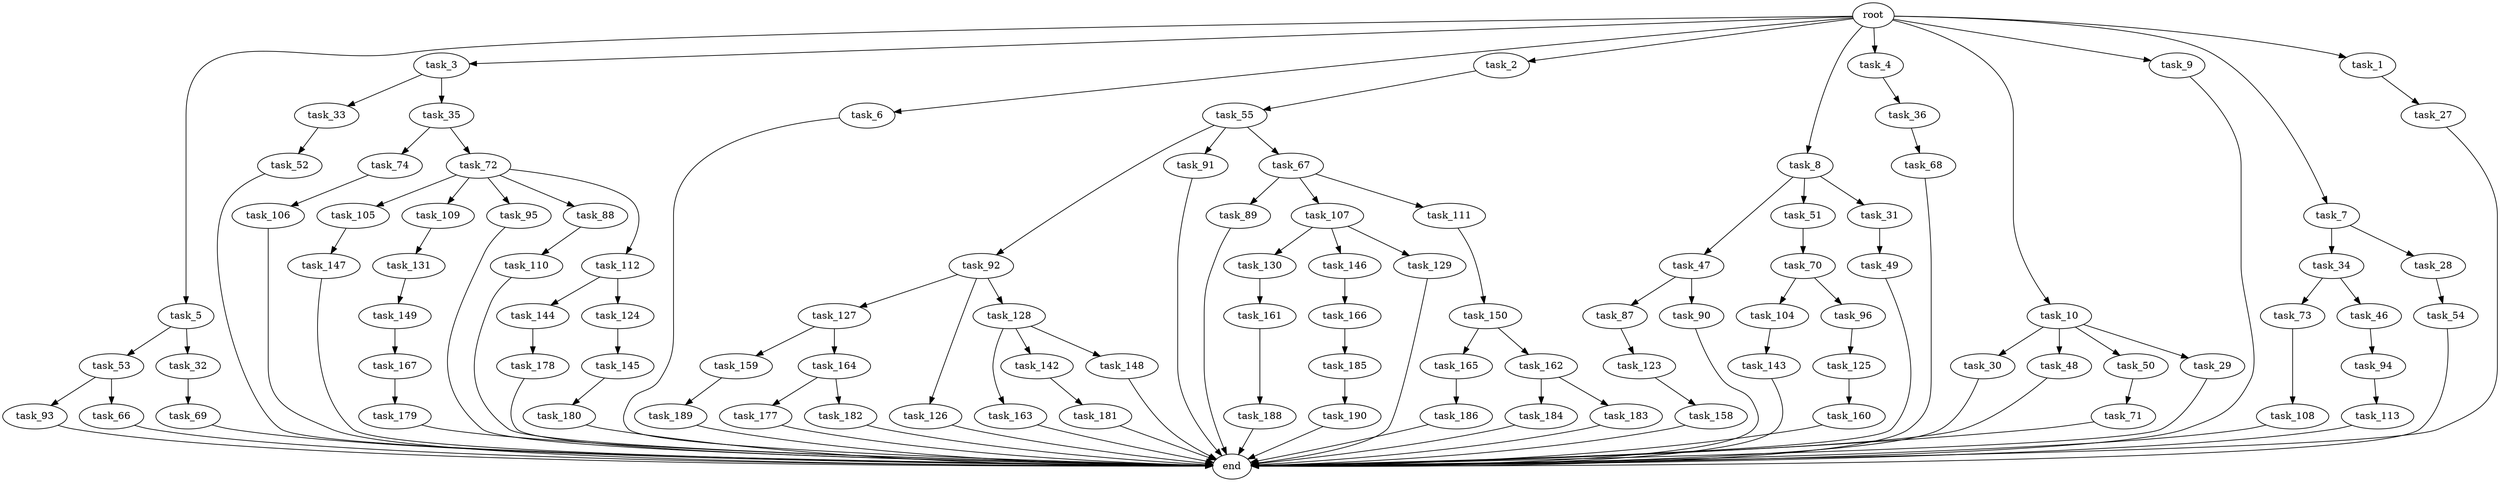 digraph G {
  task_73 [size="30923764531.200001"];
  task_92 [size="3435973836.800000"];
  task_55 [size="30923764531.200001"];
  task_89 [size="54975581388.800003"];
  task_5 [size="102.400000"];
  task_27 [size="21474836480.000000"];
  task_47 [size="69578470195.199997"];
  task_147 [size="13743895347.200001"];
  task_3 [size="102.400000"];
  task_6 [size="102.400000"];
  task_113 [size="30923764531.200001"];
  task_30 [size="13743895347.200001"];
  task_2 [size="102.400000"];
  task_8 [size="102.400000"];
  task_150 [size="69578470195.199997"];
  task_125 [size="69578470195.199997"];
  task_163 [size="7730941132.800000"];
  task_69 [size="69578470195.199997"];
  task_53 [size="7730941132.800000"];
  task_49 [size="30923764531.200001"];
  task_184 [size="85899345920.000000"];
  task_93 [size="85899345920.000000"];
  task_145 [size="54975581388.800003"];
  task_177 [size="13743895347.200001"];
  task_144 [size="13743895347.200001"];
  task_33 [size="13743895347.200001"];
  task_167 [size="54975581388.800003"];
  task_189 [size="3435973836.800000"];
  task_71 [size="42090679500.800003"];
  task_160 [size="13743895347.200001"];
  task_105 [size="21474836480.000000"];
  task_48 [size="13743895347.200001"];
  task_4 [size="102.400000"];
  task_104 [size="42090679500.800003"];
  task_185 [size="7730941132.800000"];
  task_36 [size="54975581388.800003"];
  task_181 [size="7730941132.800000"];
  task_96 [size="42090679500.800003"];
  task_109 [size="21474836480.000000"];
  task_149 [size="3435973836.800000"];
  task_50 [size="13743895347.200001"];
  task_34 [size="13743895347.200001"];
  task_10 [size="102.400000"];
  task_161 [size="30923764531.200001"];
  task_74 [size="13743895347.200001"];
  task_130 [size="85899345920.000000"];
  task_131 [size="7730941132.800000"];
  task_9 [size="102.400000"];
  task_46 [size="30923764531.200001"];
  task_127 [size="85899345920.000000"];
  task_186 [size="7730941132.800000"];
  task_107 [size="54975581388.800003"];
  task_126 [size="85899345920.000000"];
  task_95 [size="21474836480.000000"];
  task_179 [size="21474836480.000000"];
  end [size="0.000000"];
  task_143 [size="42090679500.800003"];
  task_51 [size="69578470195.199997"];
  task_66 [size="85899345920.000000"];
  task_142 [size="7730941132.800000"];
  root [size="0.000000"];
  task_106 [size="21474836480.000000"];
  task_146 [size="85899345920.000000"];
  task_32 [size="7730941132.800000"];
  task_188 [size="54975581388.800003"];
  task_110 [size="3435973836.800000"];
  task_72 [size="13743895347.200001"];
  task_180 [size="85899345920.000000"];
  task_129 [size="85899345920.000000"];
  task_88 [size="21474836480.000000"];
  task_28 [size="13743895347.200001"];
  task_190 [size="69578470195.199997"];
  task_54 [size="13743895347.200001"];
  task_91 [size="3435973836.800000"];
  task_87 [size="85899345920.000000"];
  task_29 [size="13743895347.200001"];
  task_31 [size="69578470195.199997"];
  task_112 [size="21474836480.000000"];
  task_165 [size="85899345920.000000"];
  task_52 [size="3435973836.800000"];
  task_162 [size="85899345920.000000"];
  task_111 [size="54975581388.800003"];
  task_35 [size="13743895347.200001"];
  task_67 [size="3435973836.800000"];
  task_178 [size="30923764531.200001"];
  task_159 [size="42090679500.800003"];
  task_158 [size="69578470195.199997"];
  task_166 [size="42090679500.800003"];
  task_7 [size="102.400000"];
  task_164 [size="42090679500.800003"];
  task_90 [size="85899345920.000000"];
  task_128 [size="85899345920.000000"];
  task_148 [size="7730941132.800000"];
  task_1 [size="102.400000"];
  task_108 [size="13743895347.200001"];
  task_94 [size="85899345920.000000"];
  task_68 [size="69578470195.199997"];
  task_183 [size="85899345920.000000"];
  task_182 [size="13743895347.200001"];
  task_70 [size="85899345920.000000"];
  task_124 [size="13743895347.200001"];
  task_123 [size="54975581388.800003"];

  task_73 -> task_108 [size="134217728.000000"];
  task_92 -> task_126 [size="838860800.000000"];
  task_92 -> task_127 [size="838860800.000000"];
  task_92 -> task_128 [size="838860800.000000"];
  task_55 -> task_91 [size="33554432.000000"];
  task_55 -> task_92 [size="33554432.000000"];
  task_55 -> task_67 [size="33554432.000000"];
  task_89 -> end [size="1.000000"];
  task_5 -> task_53 [size="75497472.000000"];
  task_5 -> task_32 [size="75497472.000000"];
  task_27 -> end [size="1.000000"];
  task_47 -> task_87 [size="838860800.000000"];
  task_47 -> task_90 [size="838860800.000000"];
  task_147 -> end [size="1.000000"];
  task_3 -> task_33 [size="134217728.000000"];
  task_3 -> task_35 [size="134217728.000000"];
  task_6 -> end [size="1.000000"];
  task_113 -> end [size="1.000000"];
  task_30 -> end [size="1.000000"];
  task_2 -> task_55 [size="301989888.000000"];
  task_8 -> task_47 [size="679477248.000000"];
  task_8 -> task_31 [size="679477248.000000"];
  task_8 -> task_51 [size="679477248.000000"];
  task_150 -> task_162 [size="838860800.000000"];
  task_150 -> task_165 [size="838860800.000000"];
  task_125 -> task_160 [size="134217728.000000"];
  task_163 -> end [size="1.000000"];
  task_69 -> end [size="1.000000"];
  task_53 -> task_66 [size="838860800.000000"];
  task_53 -> task_93 [size="838860800.000000"];
  task_49 -> end [size="1.000000"];
  task_184 -> end [size="1.000000"];
  task_93 -> end [size="1.000000"];
  task_145 -> task_180 [size="838860800.000000"];
  task_177 -> end [size="1.000000"];
  task_144 -> task_178 [size="301989888.000000"];
  task_33 -> task_52 [size="33554432.000000"];
  task_167 -> task_179 [size="209715200.000000"];
  task_189 -> end [size="1.000000"];
  task_71 -> end [size="1.000000"];
  task_160 -> end [size="1.000000"];
  task_105 -> task_147 [size="134217728.000000"];
  task_48 -> end [size="1.000000"];
  task_4 -> task_36 [size="536870912.000000"];
  task_104 -> task_143 [size="411041792.000000"];
  task_185 -> task_190 [size="679477248.000000"];
  task_36 -> task_68 [size="679477248.000000"];
  task_181 -> end [size="1.000000"];
  task_96 -> task_125 [size="679477248.000000"];
  task_109 -> task_131 [size="75497472.000000"];
  task_149 -> task_167 [size="536870912.000000"];
  task_50 -> task_71 [size="411041792.000000"];
  task_34 -> task_73 [size="301989888.000000"];
  task_34 -> task_46 [size="301989888.000000"];
  task_10 -> task_30 [size="134217728.000000"];
  task_10 -> task_50 [size="134217728.000000"];
  task_10 -> task_29 [size="134217728.000000"];
  task_10 -> task_48 [size="134217728.000000"];
  task_161 -> task_188 [size="536870912.000000"];
  task_74 -> task_106 [size="209715200.000000"];
  task_130 -> task_161 [size="301989888.000000"];
  task_131 -> task_149 [size="33554432.000000"];
  task_9 -> end [size="1.000000"];
  task_46 -> task_94 [size="838860800.000000"];
  task_127 -> task_159 [size="411041792.000000"];
  task_127 -> task_164 [size="411041792.000000"];
  task_186 -> end [size="1.000000"];
  task_107 -> task_146 [size="838860800.000000"];
  task_107 -> task_130 [size="838860800.000000"];
  task_107 -> task_129 [size="838860800.000000"];
  task_126 -> end [size="1.000000"];
  task_95 -> end [size="1.000000"];
  task_179 -> end [size="1.000000"];
  task_143 -> end [size="1.000000"];
  task_51 -> task_70 [size="838860800.000000"];
  task_66 -> end [size="1.000000"];
  task_142 -> task_181 [size="75497472.000000"];
  root -> task_8 [size="1.000000"];
  root -> task_9 [size="1.000000"];
  root -> task_3 [size="1.000000"];
  root -> task_7 [size="1.000000"];
  root -> task_6 [size="1.000000"];
  root -> task_1 [size="1.000000"];
  root -> task_10 [size="1.000000"];
  root -> task_5 [size="1.000000"];
  root -> task_2 [size="1.000000"];
  root -> task_4 [size="1.000000"];
  task_106 -> end [size="1.000000"];
  task_146 -> task_166 [size="411041792.000000"];
  task_32 -> task_69 [size="679477248.000000"];
  task_188 -> end [size="1.000000"];
  task_110 -> end [size="1.000000"];
  task_72 -> task_88 [size="209715200.000000"];
  task_72 -> task_95 [size="209715200.000000"];
  task_72 -> task_112 [size="209715200.000000"];
  task_72 -> task_105 [size="209715200.000000"];
  task_72 -> task_109 [size="209715200.000000"];
  task_180 -> end [size="1.000000"];
  task_129 -> end [size="1.000000"];
  task_88 -> task_110 [size="33554432.000000"];
  task_28 -> task_54 [size="134217728.000000"];
  task_190 -> end [size="1.000000"];
  task_54 -> end [size="1.000000"];
  task_91 -> end [size="1.000000"];
  task_87 -> task_123 [size="536870912.000000"];
  task_29 -> end [size="1.000000"];
  task_31 -> task_49 [size="301989888.000000"];
  task_112 -> task_124 [size="134217728.000000"];
  task_112 -> task_144 [size="134217728.000000"];
  task_165 -> task_186 [size="75497472.000000"];
  task_52 -> end [size="1.000000"];
  task_162 -> task_184 [size="838860800.000000"];
  task_162 -> task_183 [size="838860800.000000"];
  task_111 -> task_150 [size="679477248.000000"];
  task_35 -> task_72 [size="134217728.000000"];
  task_35 -> task_74 [size="134217728.000000"];
  task_67 -> task_111 [size="536870912.000000"];
  task_67 -> task_89 [size="536870912.000000"];
  task_67 -> task_107 [size="536870912.000000"];
  task_178 -> end [size="1.000000"];
  task_159 -> task_189 [size="33554432.000000"];
  task_158 -> end [size="1.000000"];
  task_166 -> task_185 [size="75497472.000000"];
  task_7 -> task_28 [size="134217728.000000"];
  task_7 -> task_34 [size="134217728.000000"];
  task_164 -> task_182 [size="134217728.000000"];
  task_164 -> task_177 [size="134217728.000000"];
  task_90 -> end [size="1.000000"];
  task_128 -> task_148 [size="75497472.000000"];
  task_128 -> task_163 [size="75497472.000000"];
  task_128 -> task_142 [size="75497472.000000"];
  task_148 -> end [size="1.000000"];
  task_1 -> task_27 [size="209715200.000000"];
  task_108 -> end [size="1.000000"];
  task_94 -> task_113 [size="301989888.000000"];
  task_68 -> end [size="1.000000"];
  task_183 -> end [size="1.000000"];
  task_182 -> end [size="1.000000"];
  task_70 -> task_104 [size="411041792.000000"];
  task_70 -> task_96 [size="411041792.000000"];
  task_124 -> task_145 [size="536870912.000000"];
  task_123 -> task_158 [size="679477248.000000"];
}
